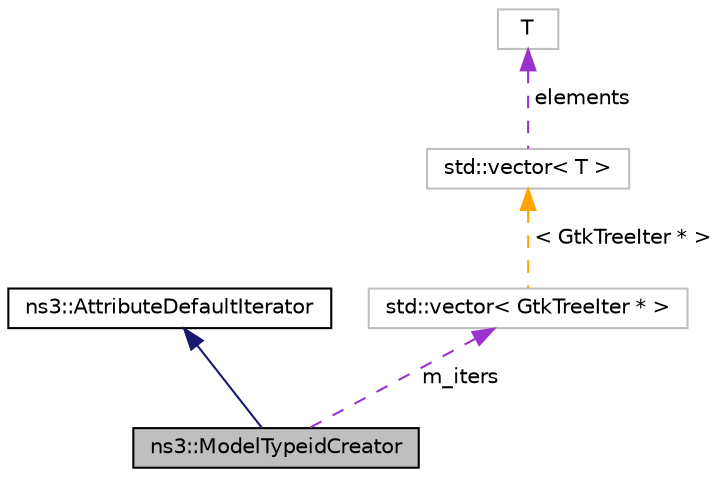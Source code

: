 digraph "ns3::ModelTypeidCreator"
{
 // LATEX_PDF_SIZE
  edge [fontname="Helvetica",fontsize="10",labelfontname="Helvetica",labelfontsize="10"];
  node [fontname="Helvetica",fontsize="10",shape=record];
  Node1 [label="ns3::ModelTypeidCreator",height=0.2,width=0.4,color="black", fillcolor="grey75", style="filled", fontcolor="black",tooltip="ModelTypeIdCreator class."];
  Node2 -> Node1 [dir="back",color="midnightblue",fontsize="10",style="solid",fontname="Helvetica"];
  Node2 [label="ns3::AttributeDefaultIterator",height=0.2,width=0.4,color="black", fillcolor="white", style="filled",URL="$classns3_1_1_attribute_default_iterator.html",tooltip="Iterator to iterate on the default values of attributes of an ns3::Object."];
  Node3 -> Node1 [dir="back",color="darkorchid3",fontsize="10",style="dashed",label=" m_iters" ,fontname="Helvetica"];
  Node3 [label="std::vector\< GtkTreeIter * \>",height=0.2,width=0.4,color="grey75", fillcolor="white", style="filled",tooltip=" "];
  Node4 -> Node3 [dir="back",color="orange",fontsize="10",style="dashed",label=" \< GtkTreeIter * \>" ,fontname="Helvetica"];
  Node4 [label="std::vector\< T \>",height=0.2,width=0.4,color="grey75", fillcolor="white", style="filled",tooltip=" "];
  Node5 -> Node4 [dir="back",color="darkorchid3",fontsize="10",style="dashed",label=" elements" ,fontname="Helvetica"];
  Node5 [label="T",height=0.2,width=0.4,color="grey75", fillcolor="white", style="filled",tooltip=" "];
}

